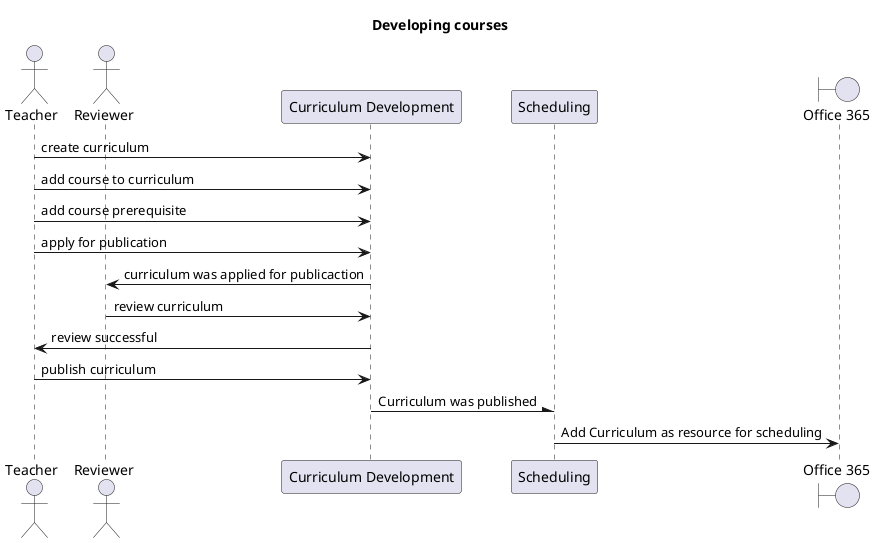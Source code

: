 @startuml
Title Developing courses
actor Teacher
actor Reviewer
participant "Curriculum Development" as Courses
participant Scheduling
boundary "Office 365" as MSGraph

Teacher -> Courses : create curriculum
Teacher -> Courses : add course to curriculum
Teacher -> Courses : add course prerequisite
Teacher -> Courses : apply for publication
Courses -> Reviewer : curriculum was applied for publicaction
Reviewer -> Courses : review curriculum
Courses -> Teacher : review successful
Teacher -> Courses : publish curriculum
Courses -\ Scheduling : Curriculum was published
Scheduling -> MSGraph : Add Curriculum as resource for scheduling
@enduml
